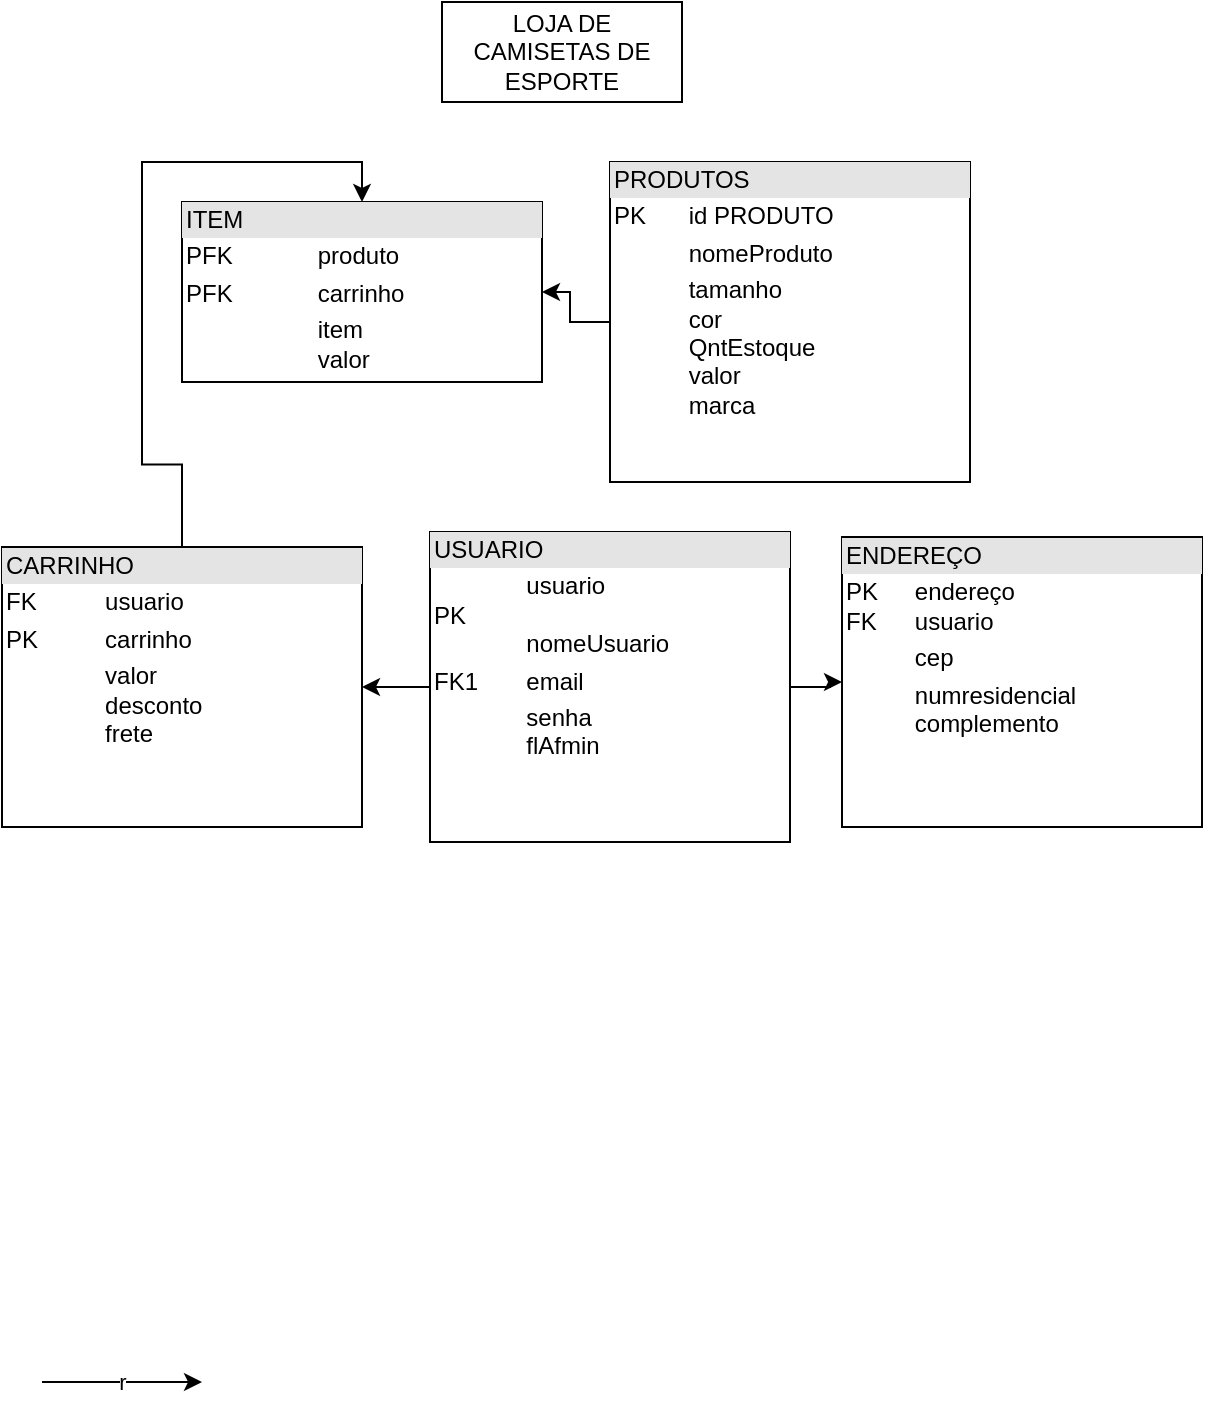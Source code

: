<mxfile version="20.8.23" type="github">
  <diagram name="Página-1" id="QV9OyJ6WM-OUSLe9Kgma">
    <mxGraphModel dx="1674" dy="788" grid="1" gridSize="10" guides="1" tooltips="1" connect="1" arrows="1" fold="1" page="1" pageScale="1" pageWidth="827" pageHeight="1169" math="0" shadow="0">
      <root>
        <mxCell id="0" />
        <mxCell id="1" parent="0" />
        <mxCell id="BrylzMbHflq9uRsznijv-2" value="LOJA DE CAMISETAS DE ESPORTE" style="rounded=0;whiteSpace=wrap;html=1;" parent="1" vertex="1">
          <mxGeometry x="240" y="270" width="120" height="50" as="geometry" />
        </mxCell>
        <mxCell id="y2k0_KToHDkStj43ko6D-35" style="edgeStyle=orthogonalEdgeStyle;rounded=0;orthogonalLoop=1;jettySize=auto;html=1;entryX=1;entryY=0.5;entryDx=0;entryDy=0;" parent="1" source="y2k0_KToHDkStj43ko6D-22" target="y2k0_KToHDkStj43ko6D-32" edge="1">
          <mxGeometry relative="1" as="geometry" />
        </mxCell>
        <mxCell id="y2k0_KToHDkStj43ko6D-22" value="&lt;div style=&quot;box-sizing:border-box;width:100%;background:#e4e4e4;padding:2px;&quot;&gt;PRODUTOS&lt;/div&gt;&lt;table style=&quot;width:100%;font-size:1em;&quot; cellpadding=&quot;2&quot; cellspacing=&quot;0&quot;&gt;&lt;tbody&gt;&lt;tr&gt;&lt;td&gt;PK&lt;/td&gt;&lt;td&gt;id PRODUTO&lt;/td&gt;&lt;/tr&gt;&lt;tr&gt;&lt;td&gt;&lt;br&gt;&lt;/td&gt;&lt;td&gt;nomeProduto&lt;/td&gt;&lt;/tr&gt;&lt;tr&gt;&lt;td&gt;&lt;/td&gt;&lt;td&gt;tamanho&lt;br&gt;cor&lt;br&gt;QntEstoque&lt;br&gt;valor&lt;br&gt;marca&lt;br&gt;&lt;br&gt;&lt;/td&gt;&lt;/tr&gt;&lt;/tbody&gt;&lt;/table&gt;" style="verticalAlign=top;align=left;overflow=fill;html=1;" parent="1" vertex="1">
          <mxGeometry x="324" y="350" width="180" height="160" as="geometry" />
        </mxCell>
        <mxCell id="y2k0_KToHDkStj43ko6D-40" style="edgeStyle=orthogonalEdgeStyle;rounded=0;orthogonalLoop=1;jettySize=auto;html=1;entryX=0.5;entryY=0;entryDx=0;entryDy=0;" parent="1" source="y2k0_KToHDkStj43ko6D-24" target="y2k0_KToHDkStj43ko6D-32" edge="1">
          <mxGeometry relative="1" as="geometry">
            <mxPoint x="140" y="620" as="targetPoint" />
          </mxGeometry>
        </mxCell>
        <mxCell id="y2k0_KToHDkStj43ko6D-24" value="&lt;div style=&quot;box-sizing:border-box;width:100%;background:#e4e4e4;padding:2px;&quot;&gt;CARRINHO&lt;/div&gt;&lt;table style=&quot;width:100%;font-size:1em;&quot; cellpadding=&quot;2&quot; cellspacing=&quot;0&quot;&gt;&lt;tbody&gt;&lt;tr&gt;&lt;td&gt;FK&lt;/td&gt;&lt;td&gt;usuario&lt;/td&gt;&lt;/tr&gt;&lt;tr&gt;&lt;td&gt;PK&lt;/td&gt;&lt;td&gt;carrinho&lt;/td&gt;&lt;/tr&gt;&lt;tr&gt;&lt;td&gt;&lt;/td&gt;&lt;td&gt;valor&lt;br&gt;desconto&lt;br&gt;frete&lt;/td&gt;&lt;/tr&gt;&lt;/tbody&gt;&lt;/table&gt;" style="verticalAlign=top;align=left;overflow=fill;html=1;" parent="1" vertex="1">
          <mxGeometry x="20" y="542.5" width="180" height="140" as="geometry" />
        </mxCell>
        <mxCell id="y2k0_KToHDkStj43ko6D-27" value="&lt;div style=&quot;box-sizing:border-box;width:100%;background:#e4e4e4;padding:2px;&quot;&gt;ENDEREÇO&lt;/div&gt;&lt;table style=&quot;width:100%;font-size:1em;&quot; cellpadding=&quot;2&quot; cellspacing=&quot;0&quot;&gt;&lt;tbody&gt;&lt;tr&gt;&lt;td&gt;PK&lt;br&gt;FK&lt;/td&gt;&lt;td&gt;endereço&lt;br&gt;usuario&lt;/td&gt;&lt;/tr&gt;&lt;tr&gt;&lt;td&gt;&lt;br&gt;&lt;/td&gt;&lt;td&gt;cep&lt;/td&gt;&lt;/tr&gt;&lt;tr&gt;&lt;td&gt;&lt;/td&gt;&lt;td&gt;numresidencial&lt;br&gt;complemento&lt;br&gt;&lt;/td&gt;&lt;/tr&gt;&lt;/tbody&gt;&lt;/table&gt;" style="verticalAlign=top;align=left;overflow=fill;html=1;" parent="1" vertex="1">
          <mxGeometry x="440" y="537.5" width="180" height="145" as="geometry" />
        </mxCell>
        <mxCell id="y2k0_KToHDkStj43ko6D-36" style="edgeStyle=orthogonalEdgeStyle;rounded=0;orthogonalLoop=1;jettySize=auto;html=1;entryX=1;entryY=0.5;entryDx=0;entryDy=0;" parent="1" source="y2k0_KToHDkStj43ko6D-29" target="y2k0_KToHDkStj43ko6D-24" edge="1">
          <mxGeometry relative="1" as="geometry" />
        </mxCell>
        <mxCell id="y2k0_KToHDkStj43ko6D-37" style="edgeStyle=orthogonalEdgeStyle;rounded=0;orthogonalLoop=1;jettySize=auto;html=1;entryX=0;entryY=0.5;entryDx=0;entryDy=0;" parent="1" source="y2k0_KToHDkStj43ko6D-29" target="y2k0_KToHDkStj43ko6D-27" edge="1">
          <mxGeometry relative="1" as="geometry" />
        </mxCell>
        <mxCell id="y2k0_KToHDkStj43ko6D-29" value="&lt;div style=&quot;box-sizing:border-box;width:100%;background:#e4e4e4;padding:2px;&quot;&gt;USUARIO&lt;/div&gt;&lt;table style=&quot;width:100%;font-size:1em;&quot; cellpadding=&quot;2&quot; cellspacing=&quot;0&quot;&gt;&lt;tbody&gt;&lt;tr&gt;&lt;td&gt;PK&lt;/td&gt;&lt;td&gt;usuario&lt;br&gt;&lt;br&gt;nomeUsuario&lt;/td&gt;&lt;/tr&gt;&lt;tr&gt;&lt;td&gt;FK1&lt;/td&gt;&lt;td&gt;email&lt;/td&gt;&lt;/tr&gt;&lt;tr&gt;&lt;td&gt;&lt;/td&gt;&lt;td&gt;senha&lt;br&gt;flAfmin&lt;/td&gt;&lt;/tr&gt;&lt;/tbody&gt;&lt;/table&gt;" style="verticalAlign=top;align=left;overflow=fill;html=1;" parent="1" vertex="1">
          <mxGeometry x="234" y="535" width="180" height="155" as="geometry" />
        </mxCell>
        <mxCell id="y2k0_KToHDkStj43ko6D-32" value="&lt;div style=&quot;box-sizing:border-box;width:100%;background:#e4e4e4;padding:2px;&quot;&gt;ITEM&lt;/div&gt;&lt;table style=&quot;width:100%;font-size:1em;&quot; cellpadding=&quot;2&quot; cellspacing=&quot;0&quot;&gt;&lt;tbody&gt;&lt;tr&gt;&lt;td&gt;PFK&lt;/td&gt;&lt;td&gt;produto&lt;/td&gt;&lt;/tr&gt;&lt;tr&gt;&lt;td&gt;PFK&lt;/td&gt;&lt;td&gt;carrinho&lt;/td&gt;&lt;/tr&gt;&lt;tr&gt;&lt;td&gt;&lt;/td&gt;&lt;td&gt;item&lt;br&gt;valor&lt;/td&gt;&lt;/tr&gt;&lt;/tbody&gt;&lt;/table&gt;" style="verticalAlign=top;align=left;overflow=fill;html=1;" parent="1" vertex="1">
          <mxGeometry x="110" y="370" width="180" height="90" as="geometry" />
        </mxCell>
        <mxCell id="4iyZ1k8OJQ0HGDT-F3Ni-1" value="r" style="edgeStyle=none;orthogonalLoop=1;jettySize=auto;html=1;rounded=0;" parent="1" edge="1">
          <mxGeometry width="80" relative="1" as="geometry">
            <mxPoint x="40" y="960" as="sourcePoint" />
            <mxPoint x="120" y="960" as="targetPoint" />
            <Array as="points" />
          </mxGeometry>
        </mxCell>
      </root>
    </mxGraphModel>
  </diagram>
</mxfile>

